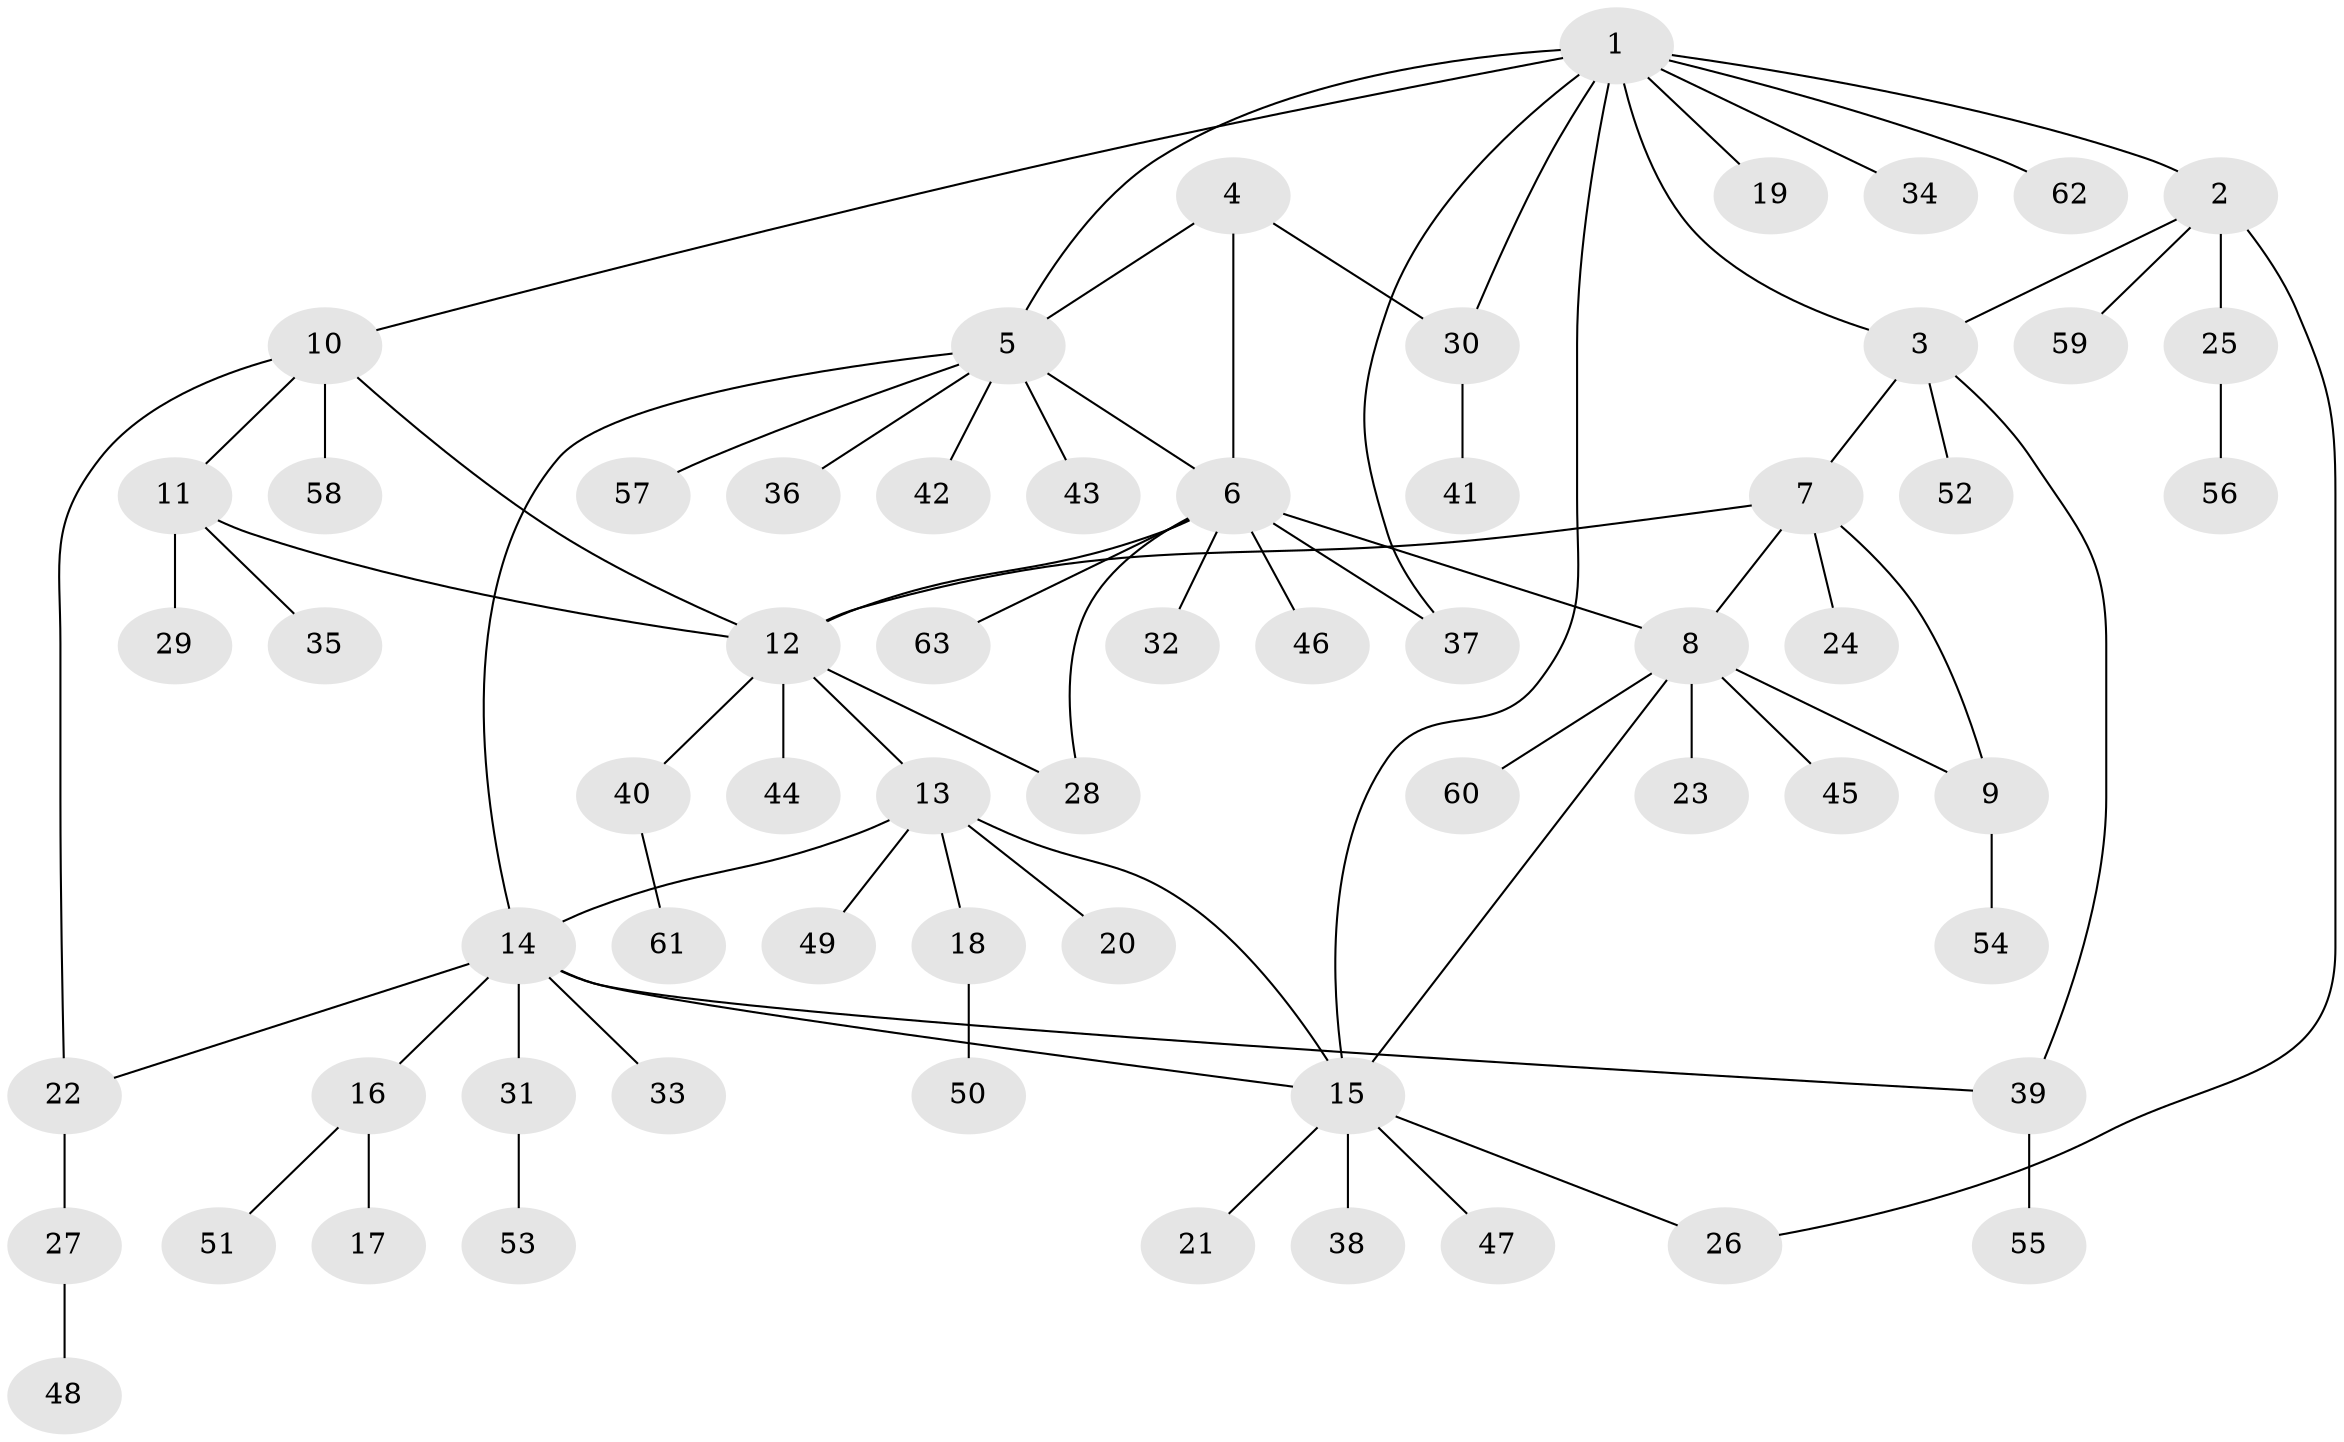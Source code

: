 // coarse degree distribution, {12: 0.021739130434782608, 7: 0.021739130434782608, 8: 0.021739130434782608, 13: 0.043478260869565216, 6: 0.021739130434782608, 3: 0.06521739130434782, 4: 0.043478260869565216, 2: 0.10869565217391304, 1: 0.6521739130434783}
// Generated by graph-tools (version 1.1) at 2025/42/03/06/25 10:42:15]
// undirected, 63 vertices, 79 edges
graph export_dot {
graph [start="1"]
  node [color=gray90,style=filled];
  1;
  2;
  3;
  4;
  5;
  6;
  7;
  8;
  9;
  10;
  11;
  12;
  13;
  14;
  15;
  16;
  17;
  18;
  19;
  20;
  21;
  22;
  23;
  24;
  25;
  26;
  27;
  28;
  29;
  30;
  31;
  32;
  33;
  34;
  35;
  36;
  37;
  38;
  39;
  40;
  41;
  42;
  43;
  44;
  45;
  46;
  47;
  48;
  49;
  50;
  51;
  52;
  53;
  54;
  55;
  56;
  57;
  58;
  59;
  60;
  61;
  62;
  63;
  1 -- 2;
  1 -- 3;
  1 -- 5;
  1 -- 10;
  1 -- 15;
  1 -- 19;
  1 -- 30;
  1 -- 34;
  1 -- 37;
  1 -- 62;
  2 -- 3;
  2 -- 25;
  2 -- 26;
  2 -- 59;
  3 -- 7;
  3 -- 39;
  3 -- 52;
  4 -- 5;
  4 -- 6;
  4 -- 30;
  5 -- 6;
  5 -- 14;
  5 -- 36;
  5 -- 42;
  5 -- 43;
  5 -- 57;
  6 -- 8;
  6 -- 12;
  6 -- 28;
  6 -- 32;
  6 -- 37;
  6 -- 46;
  6 -- 63;
  7 -- 8;
  7 -- 9;
  7 -- 12;
  7 -- 24;
  8 -- 9;
  8 -- 15;
  8 -- 23;
  8 -- 45;
  8 -- 60;
  9 -- 54;
  10 -- 11;
  10 -- 12;
  10 -- 22;
  10 -- 58;
  11 -- 12;
  11 -- 29;
  11 -- 35;
  12 -- 13;
  12 -- 28;
  12 -- 40;
  12 -- 44;
  13 -- 14;
  13 -- 15;
  13 -- 18;
  13 -- 20;
  13 -- 49;
  14 -- 15;
  14 -- 16;
  14 -- 22;
  14 -- 31;
  14 -- 33;
  14 -- 39;
  15 -- 21;
  15 -- 26;
  15 -- 38;
  15 -- 47;
  16 -- 17;
  16 -- 51;
  18 -- 50;
  22 -- 27;
  25 -- 56;
  27 -- 48;
  30 -- 41;
  31 -- 53;
  39 -- 55;
  40 -- 61;
}
